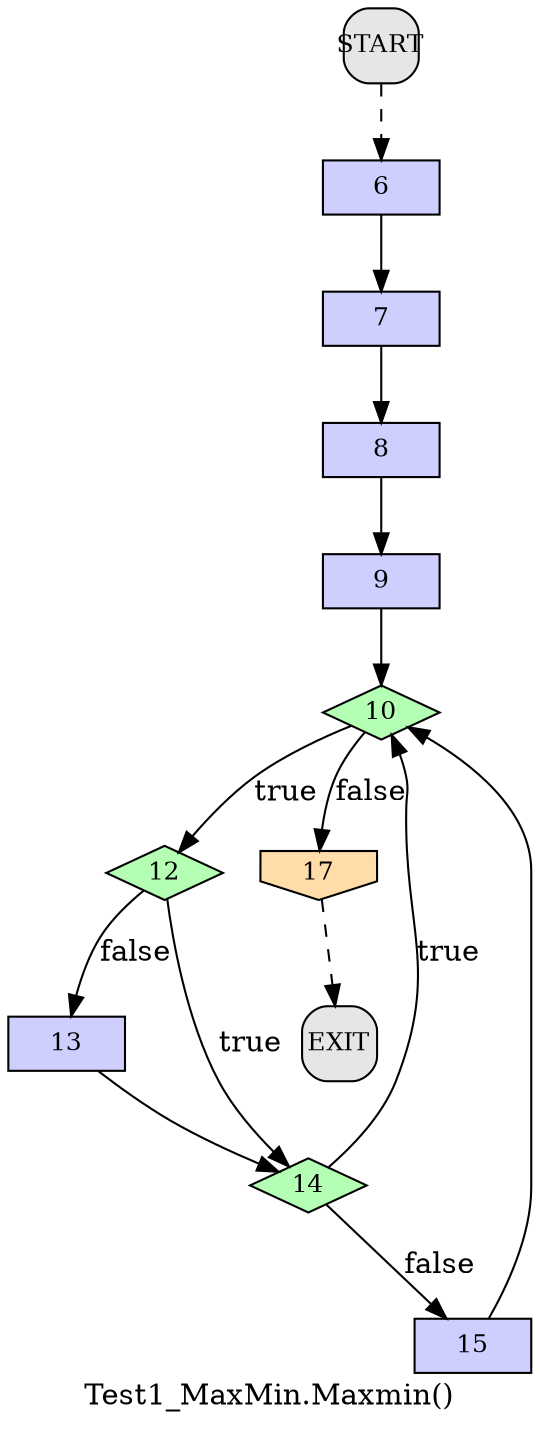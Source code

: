 /* --------------------------------------------------- */
/* Generated by Dr. Garbage Control Flow Graph Factory */
/* http://www.drgarbage.com                            */
/* Version: 4.5.0.201508311741                         */
/* Retrieved on: 2015-11-19 12:01:53.031               */
/* --------------------------------------------------- */
digraph "Test1_MaxMin.Maxmin()" {
 graph [label="Test1_MaxMin.Maxmin()"];
 2 [label="6", shape=box, style=filled, fillcolor="#CECEFF", fixedsize=true, fontsize=12, width=0.78, height=0.36 ]
 3 [label="7", shape=box, style=filled, fillcolor="#CECEFF", fixedsize=true, fontsize=12, width=0.78, height=0.36 ]
 4 [label="8", shape=box, style=filled, fillcolor="#CECEFF", fixedsize=true, fontsize=12, width=0.78, height=0.36 ]
 5 [label="9", shape=box, style=filled, fillcolor="#CECEFF", fixedsize=true, fontsize=12, width=0.78, height=0.36 ]
 6 [label="10", shape=diamond, style=filled, fillcolor="#B4FFB4", fixedsize=true, fontsize=12, width=0.78, height=0.36 ]
 7 [label="12", shape=diamond, style=filled, fillcolor="#B4FFB4", fixedsize=true, fontsize=12, width=0.78, height=0.36 ]
 8 [label="13", shape=box, style=filled, fillcolor="#CECEFF", fixedsize=true, fontsize=12, width=0.78, height=0.36 ]
 9 [label="14", shape=diamond, style=filled, fillcolor="#B4FFB4", fixedsize=true, fontsize=12, width=0.78, height=0.36 ]
 10 [label="15", shape=box, style=filled, fillcolor="#CECEFF", fixedsize=true, fontsize=12, width=0.78, height=0.36 ]
 11 [label="17", shape=invhouse, style=filled, fillcolor="#FFDCA8", fixedsize=true, fontsize=12, width=0.78, height=0.36 ]
 12 [label="START", shape=box, style="filled, rounded", fillcolor="#E6E6E6", fixedsize=true, fontsize=12, width=0.5, height=0.5 ]
 13 [label="EXIT", shape=box, style="filled, rounded", fillcolor="#E6E6E6", fixedsize=true, fontsize=12, width=0.5, height=0.5 ]
 12 -> 2 [label="", style=dashed ]
 2 -> 3 [label="", style=solid ]
 3 -> 4 [label="", style=solid ]
 4 -> 5 [label="", style=solid ]
 5 -> 6 [label="", style=solid ]
 9 -> 6 [label="true", style=solid ]
 10 -> 6 [label="", style=solid ]
 6 -> 7 [label="true", style=solid ]
 7 -> 8 [label="false", style=solid ]
 7 -> 9 [label="true", style=solid ]
 8 -> 9 [label="", style=solid ]
 9 -> 10 [label="false", style=solid ]
 6 -> 11 [label="false", style=solid ]
 11 -> 13 [label="", style=dashed ]
}
